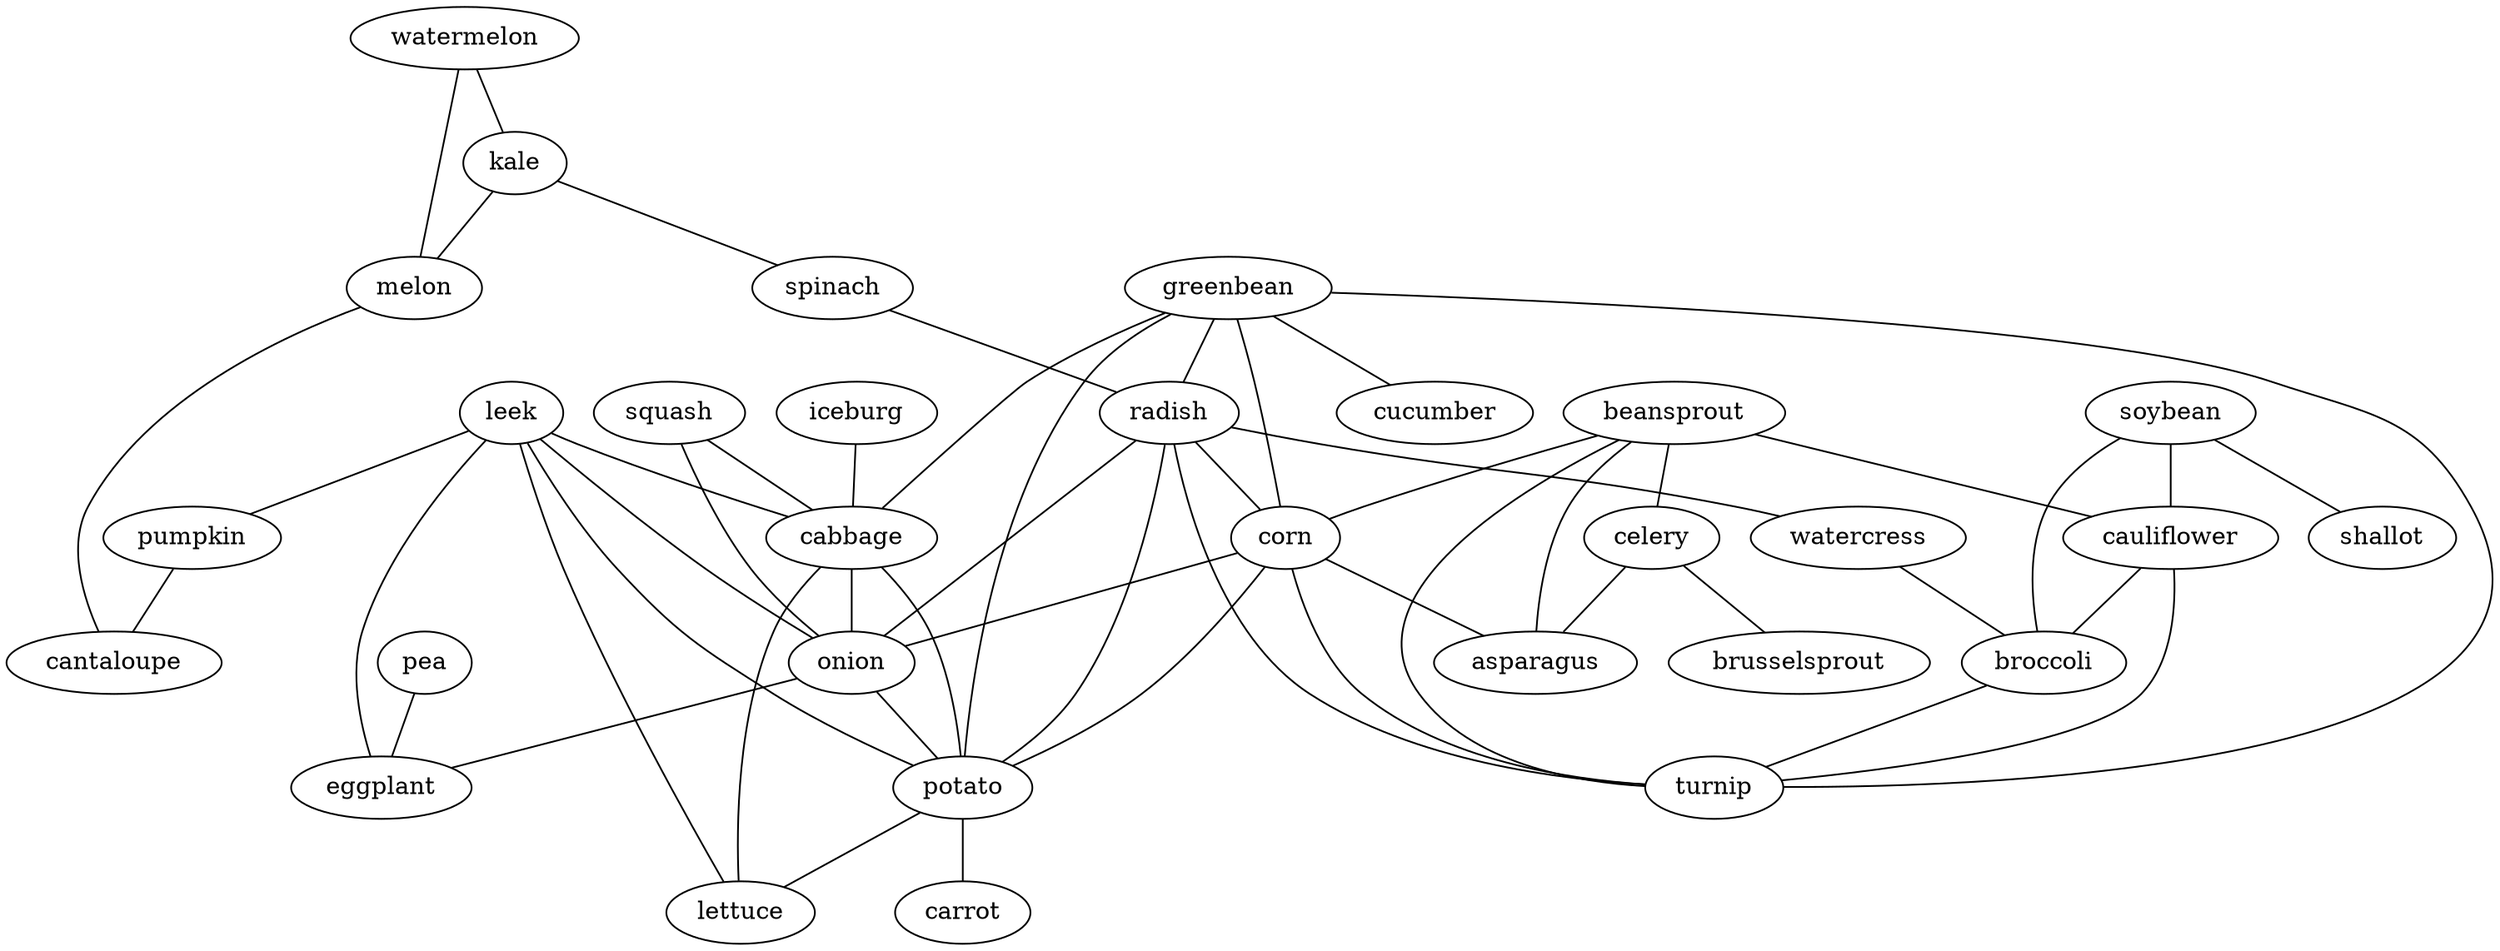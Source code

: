 strict graph G {
watermelon;
kale;
beansprout;
iceburg;
soybean;
spinach;
greenbean;
celery;
radish;
melon;
leek;
pumpkin;
cantaloupe;
cauliflower;
shallot;
corn;
squash;
cucumber;
cabbage;
watercress;
broccoli;
brusselsprout;
onion;
potato;
asparagus;
pea;
carrot;
eggplant;
turnip;
lettuce;
watermelon -- melon  [weight=1];
watermelon -- kale  [weight=1];
kale -- melon  [weight=1];
kale -- spinach  [weight=1];
beansprout -- asparagus  [weight=1];
beansprout -- celery  [weight=1];
beansprout -- corn  [weight=1];
beansprout -- turnip  [weight=1];
beansprout -- cauliflower  [weight=1];
iceburg -- cabbage  [weight=1];
soybean -- shallot  [weight=1];
soybean -- broccoli  [weight=1];
soybean -- cauliflower  [weight=1];
spinach -- radish  [weight=1];
greenbean -- potato  [weight=1];
greenbean -- radish  [weight=1];
greenbean -- corn  [weight=1];
greenbean -- turnip  [weight=1];
greenbean -- cucumber  [weight=1];
greenbean -- cabbage  [weight=1];
celery -- asparagus  [weight=1];
celery -- brusselsprout  [weight=1];
radish -- onion  [weight=1];
radish -- potato  [weight=1];
radish -- turnip  [weight=1];
radish -- watercress  [weight=1];
radish -- corn  [weight=1];
melon -- cantaloupe  [weight=1];
leek -- onion  [weight=1];
leek -- potato  [weight=1];
leek -- lettuce  [weight=1];
leek -- eggplant  [weight=1];
leek -- cabbage  [weight=1];
leek -- pumpkin  [weight=1];
pumpkin -- cantaloupe  [weight=1];
cauliflower -- turnip  [weight=1];
cauliflower -- broccoli  [weight=1];
corn -- onion  [weight=1];
corn -- potato  [weight=1];
corn -- asparagus  [weight=1];
corn -- turnip  [weight=1];
squash -- cabbage  [weight=1];
squash -- onion  [weight=1];
cabbage -- onion  [weight=1];
cabbage -- potato  [weight=1];
cabbage -- lettuce  [weight=1];
watercress -- broccoli  [weight=1];
broccoli -- turnip  [weight=1];
onion -- potato  [weight=1];
onion -- eggplant  [weight=1];
potato -- lettuce  [weight=1];
potato -- carrot  [weight=1];
pea -- eggplant  [weight=1];
}
